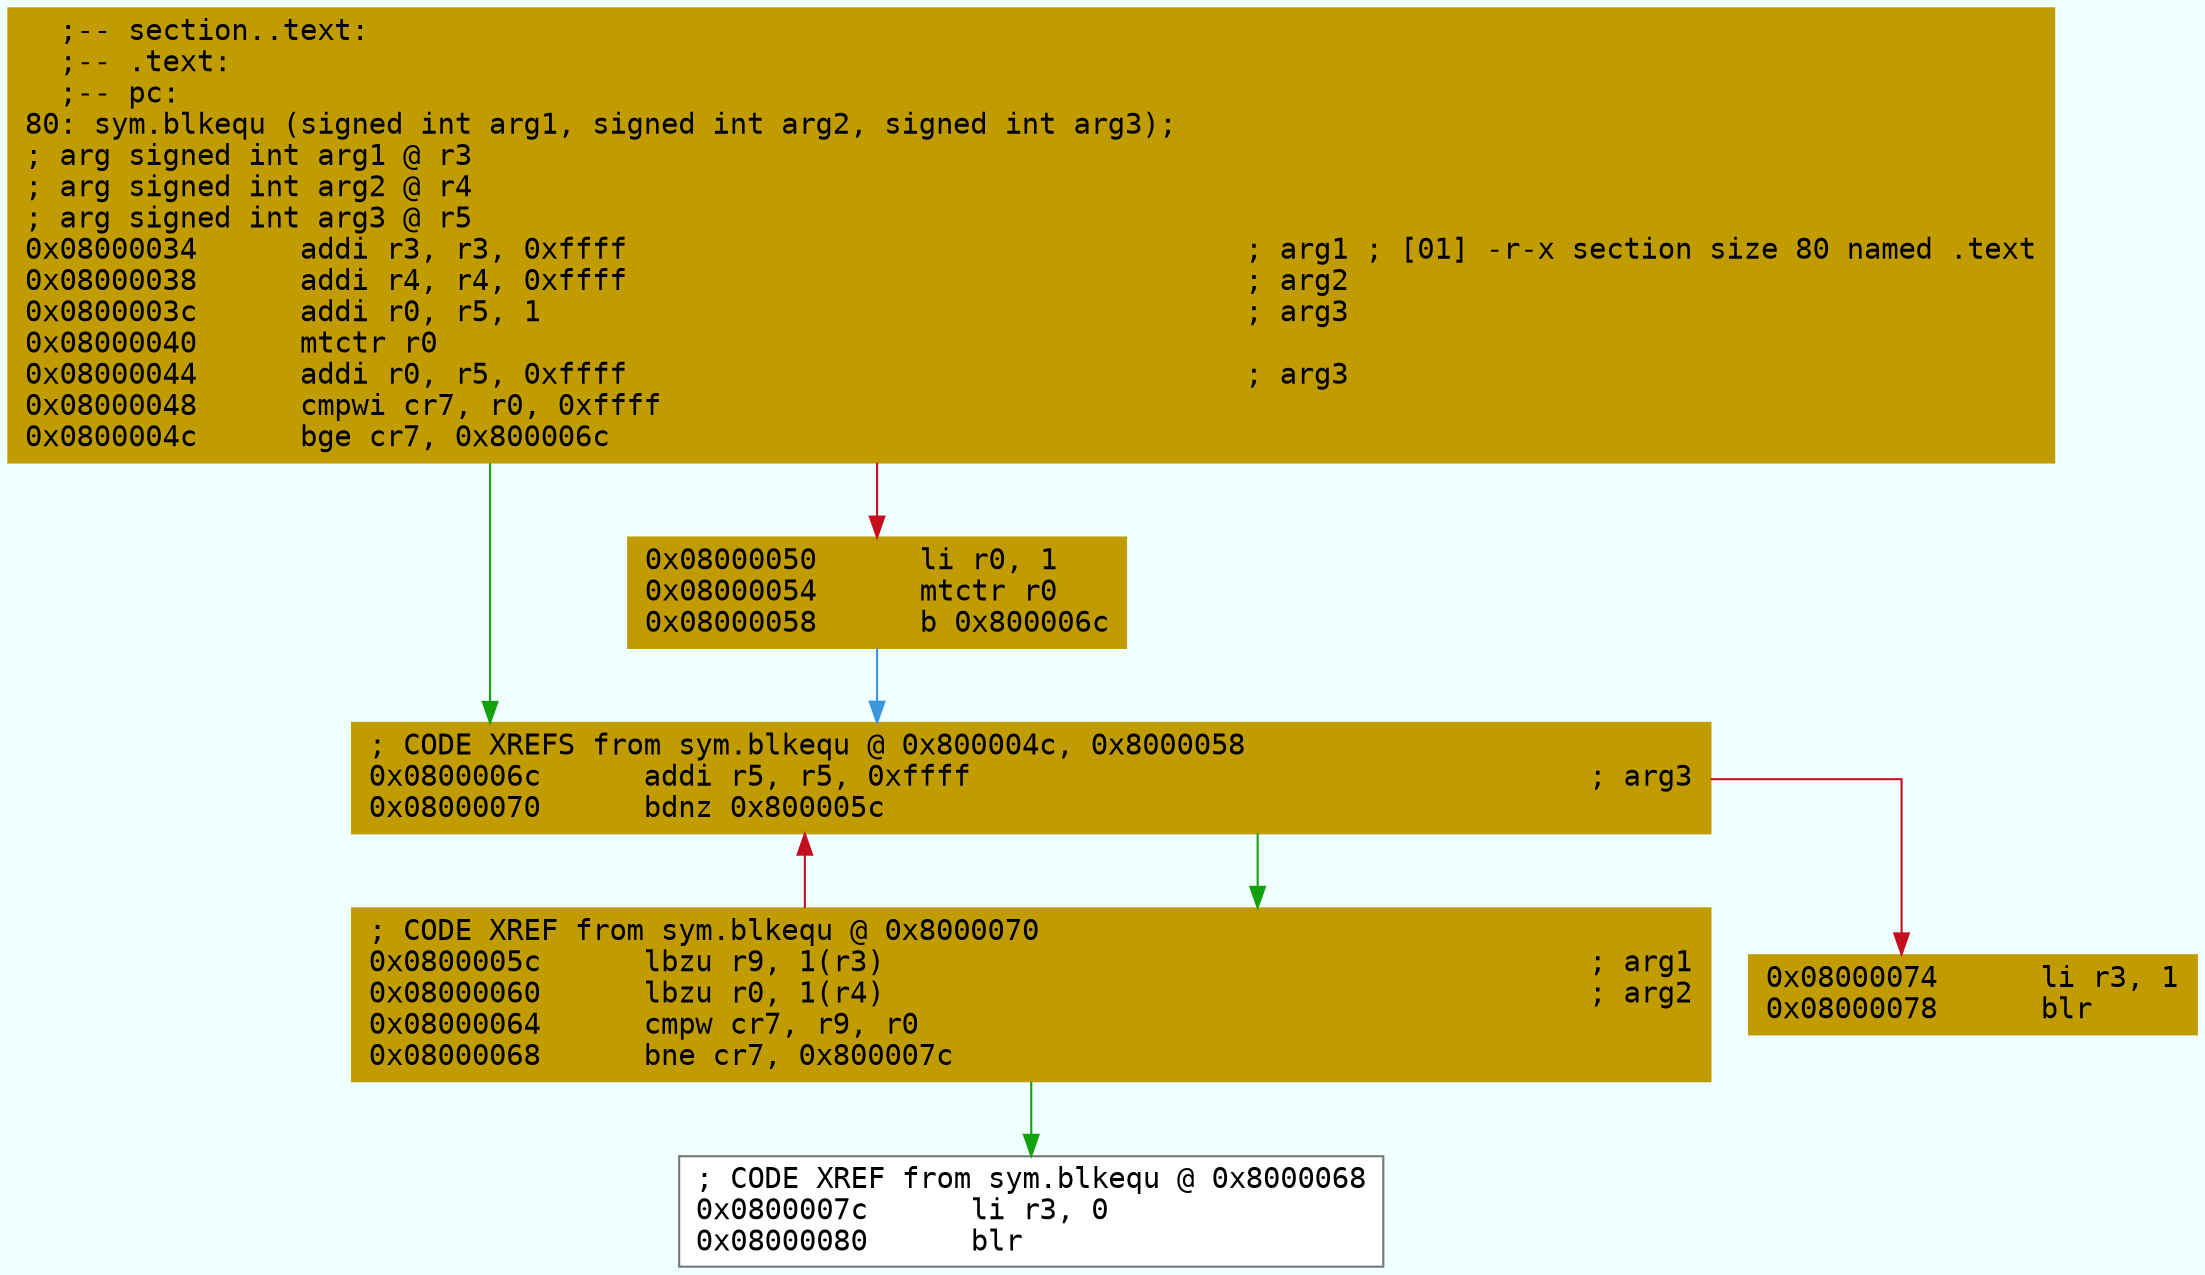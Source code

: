 digraph code {
	graph [bgcolor=azure fontsize=8 fontname="Courier" splines="ortho"];
	node [fillcolor=gray style=filled shape=box];
	edge [arrowhead="normal"];
	"0x08000034" [URL="sym.blkequ/0x08000034", fillcolor="#c19c00",color="#c19c00", fontname="Courier",label="  ;-- section..text:\l  ;-- .text:\l  ;-- pc:\l80: sym.blkequ (signed int arg1, signed int arg2, signed int arg3);\l; arg signed int arg1 @ r3\l; arg signed int arg2 @ r4\l; arg signed int arg3 @ r5\l0x08000034      addi r3, r3, 0xffff                                    ; arg1 ; [01] -r-x section size 80 named .text\l0x08000038      addi r4, r4, 0xffff                                    ; arg2\l0x0800003c      addi r0, r5, 1                                         ; arg3\l0x08000040      mtctr r0\l0x08000044      addi r0, r5, 0xffff                                    ; arg3\l0x08000048      cmpwi cr7, r0, 0xffff\l0x0800004c      bge cr7, 0x800006c\l"]
	"0x08000050" [URL="sym.blkequ/0x08000050", fillcolor="#c19c00",color="#c19c00", fontname="Courier",label="0x08000050      li r0, 1\l0x08000054      mtctr r0\l0x08000058      b 0x800006c\l"]
	"0x0800005c" [URL="sym.blkequ/0x0800005c", fillcolor="#c19c00",color="#c19c00", fontname="Courier",label="; CODE XREF from sym.blkequ @ 0x8000070\l0x0800005c      lbzu r9, 1(r3)                                         ; arg1\l0x08000060      lbzu r0, 1(r4)                                         ; arg2\l0x08000064      cmpw cr7, r9, r0\l0x08000068      bne cr7, 0x800007c\l"]
	"0x0800006c" [URL="sym.blkequ/0x0800006c", fillcolor="#c19c00",color="#c19c00", fontname="Courier",label="; CODE XREFS from sym.blkequ @ 0x800004c, 0x8000058\l0x0800006c      addi r5, r5, 0xffff                                    ; arg3\l0x08000070      bdnz 0x800005c\l"]
	"0x08000074" [URL="sym.blkequ/0x08000074", fillcolor="#c19c00",color="#c19c00", fontname="Courier",label="0x08000074      li r3, 1\l0x08000078      blr\l"]
	"0x0800007c" [URL="sym.blkequ/0x0800007c", fillcolor="white",color="#767676", fontname="Courier",label="; CODE XREF from sym.blkequ @ 0x8000068\l0x0800007c      li r3, 0\l0x08000080      blr\l"]
        "0x08000034" -> "0x0800006c" [color="#13a10e"];
        "0x08000034" -> "0x08000050" [color="#c50f1f"];
        "0x08000050" -> "0x0800006c" [color="#3a96dd"];
        "0x0800005c" -> "0x0800007c" [color="#13a10e"];
        "0x0800005c" -> "0x0800006c" [color="#c50f1f"];
        "0x0800006c" -> "0x0800005c" [color="#13a10e"];
        "0x0800006c" -> "0x08000074" [color="#c50f1f"];
}
